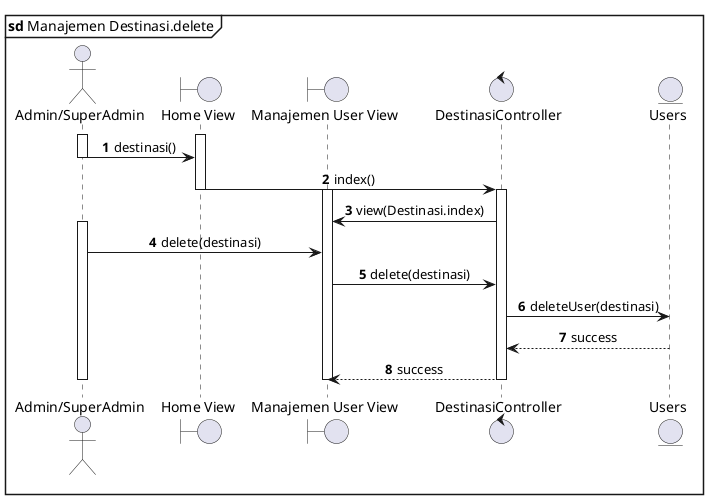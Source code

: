 @startuml Destinasi Verification Success
mainframe **sd** Manajemen Destinasi.delete
actor "Admin/SuperAdmin"  as User
boundary "Home View" as HomeView
boundary "Manajemen User View" as DestinasiView
control DestinasiController 
entity Users as UserModel

autonumber
' autoactivate on
skinparam SequenceMessageAlignment center

activate User
activate HomeView
User->HomeView: destinasi()
deactivate User
HomeView->DestinasiController: index()
deactivate HomeView
activate DestinasiController
activate DestinasiView
DestinasiController->DestinasiView: view(Destinasi.index)
activate User
User->DestinasiView: delete(destinasi)
DestinasiView->DestinasiController: delete(destinasi)
DestinasiController->UserModel: deleteUser(destinasi)
UserModel-->DestinasiController: success
DestinasiController-->DestinasiView: success
deactivate DestinasiController
deactivate DestinasiView
deactivate User



@enduml